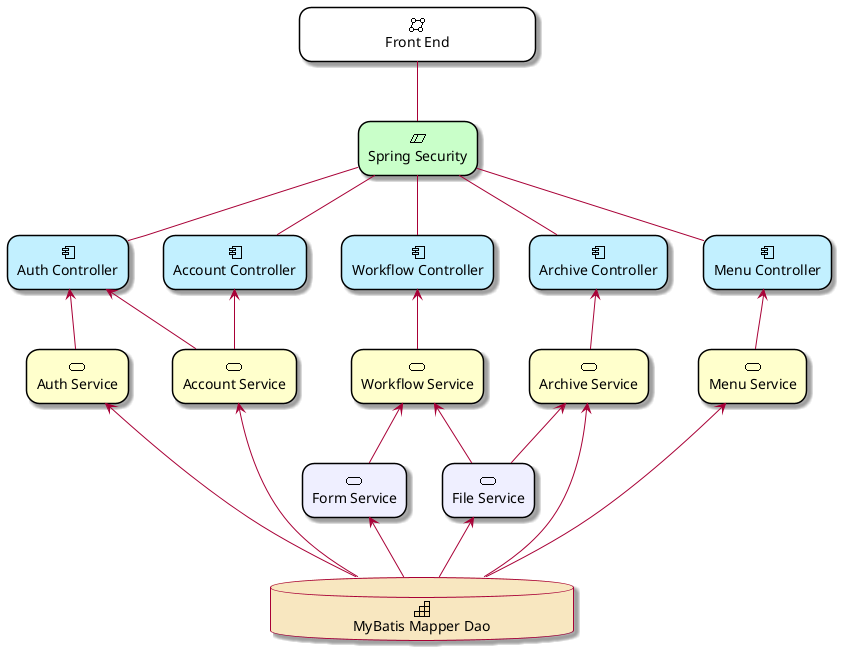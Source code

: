 @startuml
skin rose
skinparam roundcorner 25
rectangle "                     Front End                     "  as network <<$archimate/network>> #white

rectangle "Spring Security"  as security <<$archimate/constraint>> #technology

network -- security

rectangle "Auth Controller"  as AuthController <<$archimate/component>> #application
rectangle "Workflow Controller"  as WorkflowController <<$archimate/component>> #application
rectangle "Archive Controller"  as ArchivesController <<$archimate/component>> #application
rectangle "Manager Controller"  as ManagerController <<$archimate/component>> #application
rectangle "Account Controller"  as AccountController <<$archimate/component>> #application
rectangle "Menu Controller"  as MenuController <<$archimate/component>> #application

security -- AuthController
security -- WorkflowController
security -- ArchivesController
security -- ManagerController
security -- AccountController
security -- MenuController

rectangle "Auth Service"  as AuthService <<$archimate/service>> #business
rectangle "Workflow Service"  as WorkflowService <<$archimate/service>> #business
rectangle "Archive Service"  as ArchivesService <<$archimate/service>> #business
rectangle "Account Service"  as AccountService <<$archimate/service>> #business
rectangle "Menu Service"  as MenuService <<$archimate/service>> #business

rectangle "File Service"  as FileService <<$archimate/service>> #motivation
rectangle "Form Service"  as FormService <<$archimate/service>> #motivation

AuthController <-- AuthService
AuthController <-- AccountService
WorkflowController <-- WorkflowService

'WorkflowController <-- FileService

'ArchivesController <-- FileService
ArchivesController <-- ArchivesService

ManagerController <-- ArchivesService
ManagerController <-- FileService
ManagerController <-- AccountService
ManagerController <-- WorkflowService
ManagerController <-- MenuService

AccountController <-- AccountService
'UserInfoController <-- FileService

MenuController <-- MenuService

ArchivesService <-- FileService

WorkflowService <-- FormService

database "                    MyBatis Mapper Dao                    "  as dao <<$archimate/strategy-capability>> #strategy

WorkflowService <-- FileService

AuthService <--- dao
FileService <-- dao
FormService <-- dao
'WorkflowService <--- dao
ArchivesService <--- dao
AccountService <--- dao
MenuService <--- dao

remove ManagerController
@enduml
